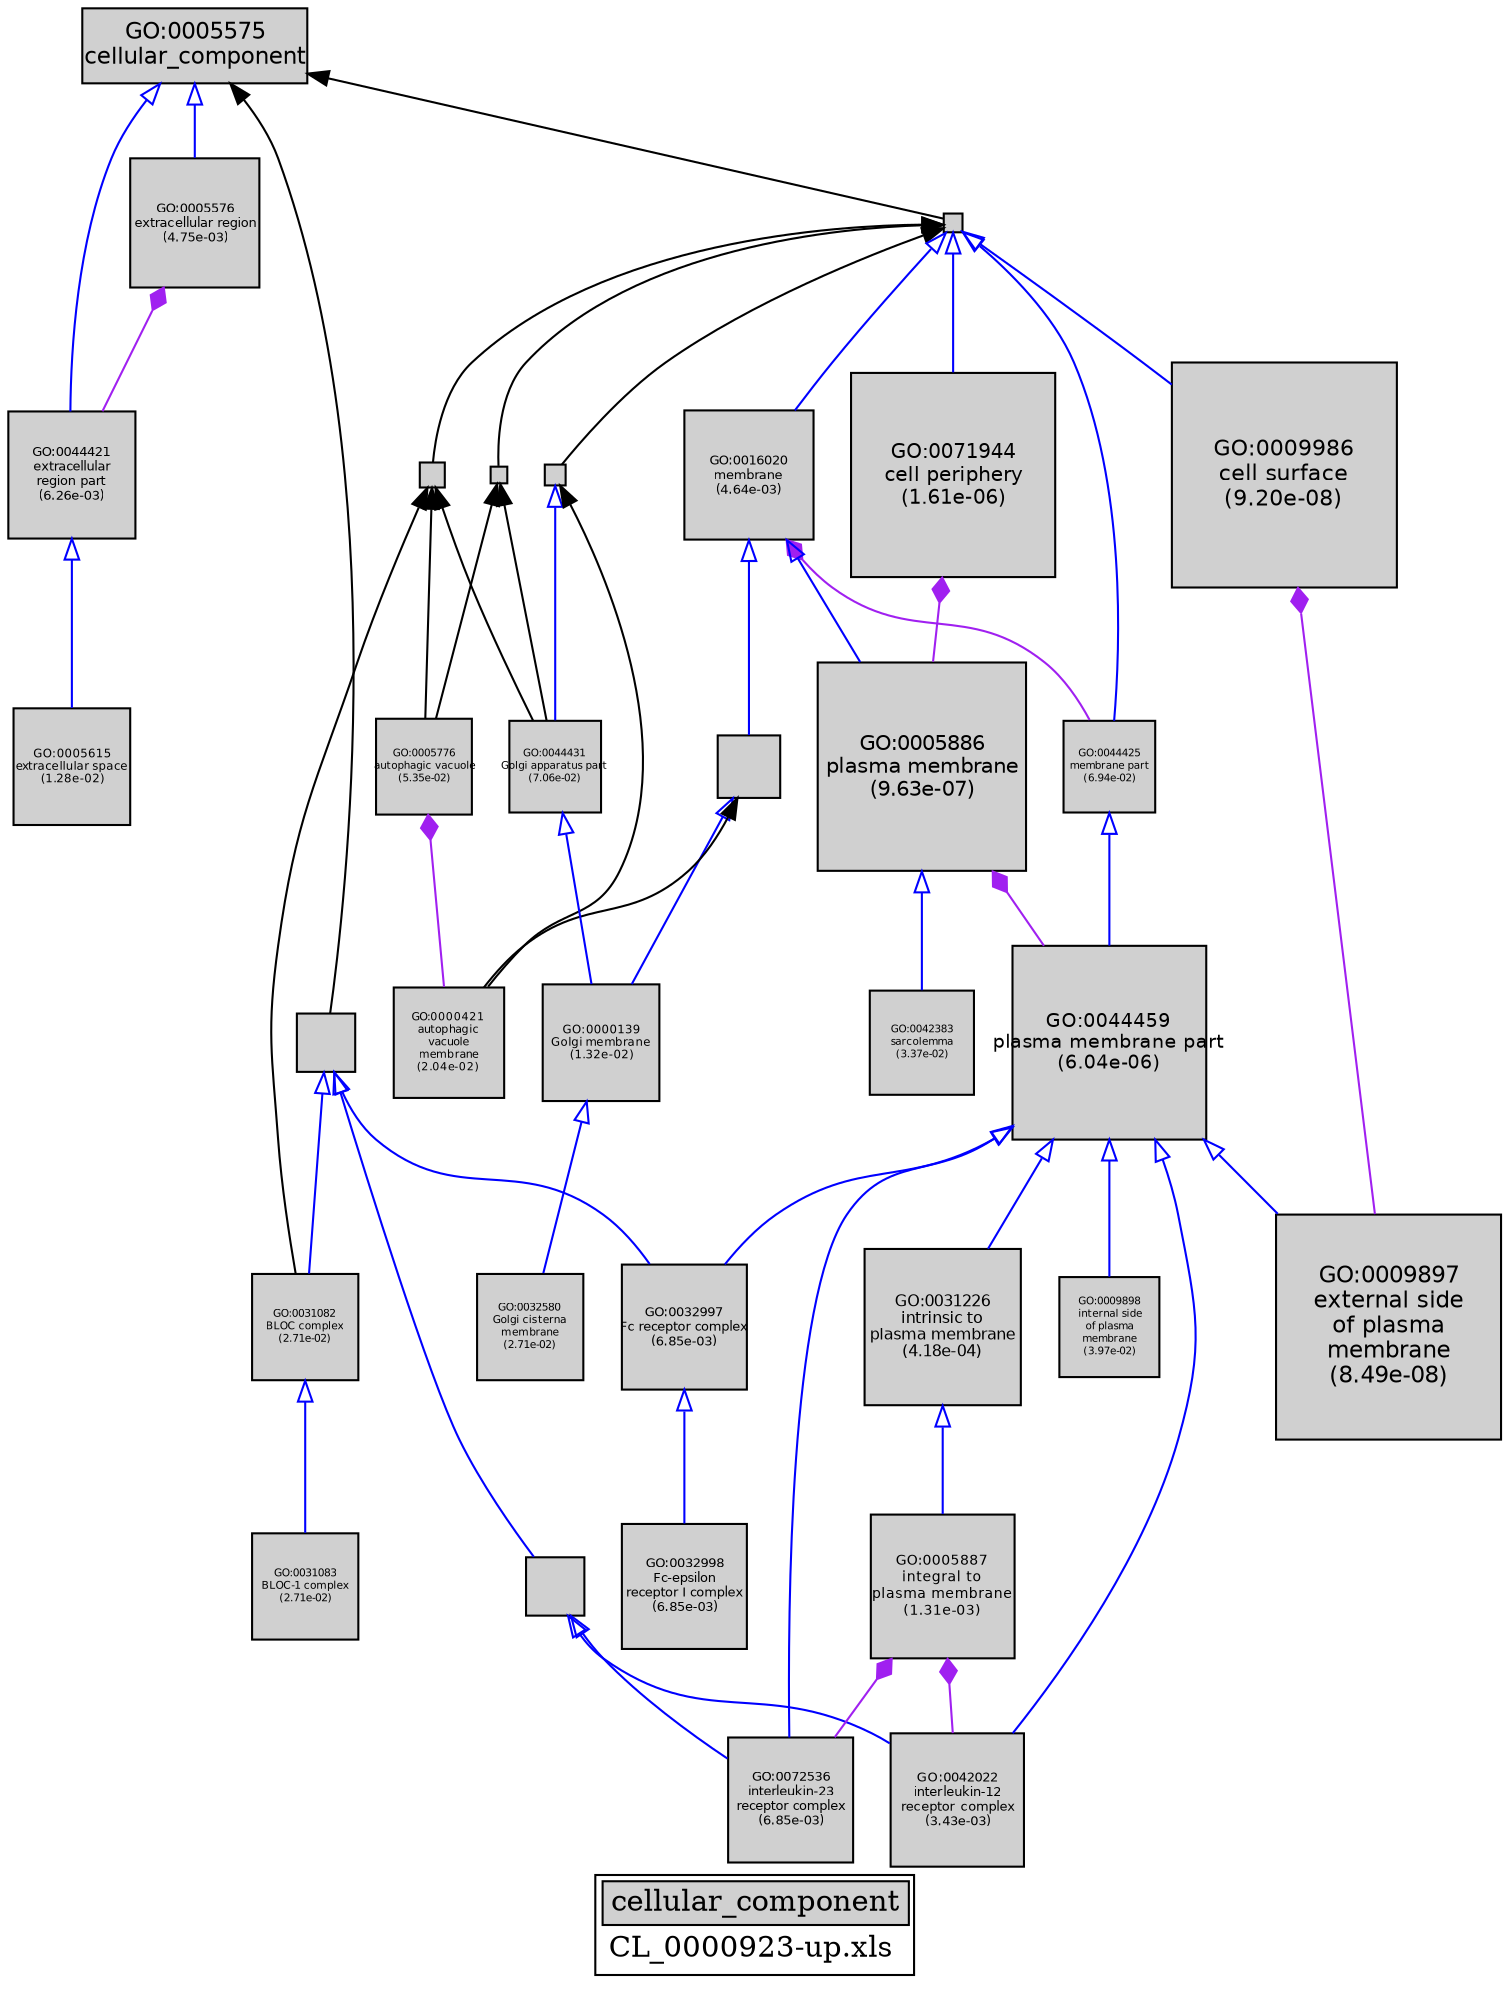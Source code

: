digraph "cellular_component" {
graph [ bgcolor = "#FFFFFF", label = <<TABLE COLOR="black" BGCOLOR="white"><TR><TD COLSPAN="2" BGCOLOR="#D0D0D0"><FONT COLOR="black">cellular_component</FONT></TD></TR><TR><TD BORDER="0">CL_0000923-up.xls</TD></TR></TABLE>> ];
node [ fontname = "Helvetica" ];

subgraph "nodes" {

node [ style = "filled", fixedsize = "true", width = 1, shape = "box", fontsize = 9, fillcolor = "#D0D0D0", fontcolor = "black", color = "black" ];

"GO:0044421" [ URL = "#GO:0044421", label = <<TABLE BORDER="0"><TR><TD>GO:0044421<BR/>extracellular<BR/>region part<BR/>(6.26e-03)</TD></TR></TABLE>>, width = 0.841455093319, shape = "box", fontsize = 6.0584766719, height = 0.841455093319 ];
"GO:0044446" [ URL = "#GO:0044446", label = "", width = 0.137003724352, shape = "box", height = 0.137003724352 ];
"GO:0009897" [ URL = "#GO:0009897", label = <<TABLE BORDER="0"><TR><TD>GO:0009897<BR/>external side<BR/>of plasma<BR/>membrane<BR/>(8.49e-08)</TD></TR></TABLE>>, width = 1.5, shape = "box", fontsize = 10.8, height = 1.5 ];
"GO:0009898" [ URL = "#GO:0009898", label = <<TABLE BORDER="0"><TR><TD>GO:0009898<BR/>internal side<BR/>of plasma<BR/>membrane<BR/>(3.97e-02)</TD></TR></TABLE>>, width = 0.67361035197, shape = "box", fontsize = 5.0, height = 0.67361035197 ];
"GO:0044464" [ URL = "#GO:0044464", label = "", width = 0.123379540417, shape = "box", height = 0.123379540417 ];
"GO:0044425" [ URL = "#GO:0044425", label = <<TABLE BORDER="0"><TR><TD>GO:0044425<BR/>membrane part<BR/>(6.94e-02)</TD></TR></TABLE>>, width = 0.614023645847, shape = "box", fontsize = 5.0, height = 0.614023645847 ];
"GO:0043235" [ URL = "#GO:0043235", label = "", width = 0.385151486238, shape = "box", height = 0.385151486238 ];
"GO:0032580" [ URL = "#GO:0032580", label = <<TABLE BORDER="0"><TR><TD>GO:0032580<BR/>Golgi cisterna<BR/>membrane<BR/>(2.71e-02)</TD></TR></TABLE>>, width = 0.71154910464, shape = "box", fontsize = 5.12315355341, height = 0.71154910464 ];
"GO:0005776" [ URL = "#GO:0005776", label = <<TABLE BORDER="0"><TR><TD>GO:0005776<BR/>autophagic vacuole<BR/>(5.35e-02)</TD></TR></TABLE>>, width = 0.642483438681, shape = "box", fontsize = 5.0, height = 0.642483438681 ];
"GO:0032998" [ URL = "#GO:0032998", label = <<TABLE BORDER="0"><TR><TD>GO:0032998<BR/>Fc-epsilon<BR/>receptor I complex<BR/>(6.85e-03)</TD></TR></TABLE>>, width = 0.834048929535, shape = "box", fontsize = 6.00515229265, height = 0.834048929535 ];
"GO:0044459" [ URL = "#GO:0044459", label = <<TABLE BORDER="0"><TR><TD>GO:0044459<BR/>plasma membrane part<BR/>(6.04e-06)</TD></TR></TABLE>>, width = 1.28970549686, shape = "box", fontsize = 9.28587957737, height = 1.28970549686 ];
"GO:0043231" [ URL = "#GO:0043231", label = "", width = 0.117367302923, shape = "box", height = 0.117367302923 ];
"GO:0044444" [ URL = "#GO:0044444", label = "", width = 0.162667030184, shape = "box", height = 0.162667030184 ];
"GO:0031226" [ URL = "#GO:0031226", label = <<TABLE BORDER="0"><TR><TD>GO:0031226<BR/>intrinsic to<BR/>plasma membrane<BR/>(4.18e-04)</TD></TR></TABLE>>, width = 1.03942668548, shape = "box", fontsize = 7.48387213544, height = 1.03942668548 ];
"GO:0031083" [ URL = "#GO:0031083", label = <<TABLE BORDER="0"><TR><TD>GO:0031083<BR/>BLOC-1 complex<BR/>(2.71e-02)</TD></TR></TABLE>>, width = 0.71154910464, shape = "box", fontsize = 5.12315355341, height = 0.71154910464 ];
"GO:0005615" [ URL = "#GO:0005615", label = <<TABLE BORDER="0"><TR><TD>GO:0005615<BR/>extracellular space<BR/>(1.28e-02)</TD></TR></TABLE>>, width = 0.780679175429, shape = "box", fontsize = 5.62089006309, height = 0.780679175429 ];
"GO:0042383" [ URL = "#GO:0042383", label = <<TABLE BORDER="0"><TR><TD>GO:0042383<BR/>sarcolemma<BR/>(3.37e-02)</TD></TR></TABLE>>, width = 0.690323981749, shape = "box", fontsize = 5.0, height = 0.690323981749 ];
"GO:0005575" [ URL = "#GO:0005575", label = <<TABLE BORDER="0"><TR><TD>GO:0005575<BR/>cellular_component</TD></TR></TABLE>>, width = 1.5, shape = "box", fontsize = 10.8 ];
"GO:0000139" [ URL = "#GO:0000139", label = <<TABLE BORDER="0"><TR><TD>GO:0000139<BR/>Golgi membrane<BR/>(1.32e-02)</TD></TR></TABLE>>, width = 0.777773033196, shape = "box", fontsize = 5.59996583901, height = 0.777773033196 ];
"GO:0031090" [ URL = "#GO:0031090", label = "", width = 0.420648069367, shape = "box", height = 0.420648069367 ];
"GO:0044431" [ URL = "#GO:0044431", label = <<TABLE BORDER="0"><TR><TD>GO:0044431<BR/>Golgi apparatus part<BR/>(7.06e-02)</TD></TR></TABLE>>, width = 0.612046974128, shape = "box", fontsize = 5.0, height = 0.612046974128 ];
"GO:0000421" [ URL = "#GO:0000421", label = <<TABLE BORDER="0"><TR><TD>GO:0000421<BR/>autophagic<BR/>vacuole<BR/>membrane<BR/>(2.04e-02)</TD></TR></TABLE>>, width = 0.738524569858, shape = "box", fontsize = 5.31737690298, height = 0.738524569858 ];
"GO:0043234" [ URL = "#GO:0043234", label = "", width = 0.38875536085, shape = "box", height = 0.38875536085 ];
"GO:0032997" [ URL = "#GO:0032997", label = <<TABLE BORDER="0"><TR><TD>GO:0032997<BR/>Fc receptor complex<BR/>(6.85e-03)</TD></TR></TABLE>>, width = 0.834048929535, shape = "box", fontsize = 6.00515229265, height = 0.834048929535 ];
"GO:0009986" [ URL = "#GO:0009986", label = <<TABLE BORDER="0"><TR><TD>GO:0009986<BR/>cell surface<BR/>(9.20e-08)</TD></TR></TABLE>>, width = 1.49634461348, shape = "box", fontsize = 10.773681217, height = 1.49634461348 ];
"GO:0042022" [ URL = "#GO:0042022", label = <<TABLE BORDER="0"><TR><TD>GO:0042022<BR/>interleukin-12<BR/>receptor complex<BR/>(3.43e-03)</TD></TR></TABLE>>, width = 0.889251304688, shape = "box", fontsize = 6.40260939375, height = 0.889251304688 ];
"GO:0005886" [ URL = "#GO:0005886", label = <<TABLE BORDER="0"><TR><TD>GO:0005886<BR/>plasma membrane<BR/>(9.63e-07)</TD></TR></TABLE>>, width = 1.38416136409, shape = "box", fontsize = 9.96596182142, height = 1.38416136409 ];
"GO:0071944" [ URL = "#GO:0071944", label = <<TABLE BORDER="0"><TR><TD>GO:0071944<BR/>cell periphery<BR/>(1.61e-06)</TD></TR></TABLE>>, width = 1.35841289579, shape = "box", fontsize = 9.78057284966, height = 1.35841289579 ];
"GO:0005887" [ URL = "#GO:0005887", label = <<TABLE BORDER="0"><TR><TD>GO:0005887<BR/>integral to<BR/>plasma membrane<BR/>(1.31e-03)</TD></TR></TABLE>>, width = 0.960969772737, shape = "box", fontsize = 6.9189823637, height = 0.960969772737 ];
"GO:0072536" [ URL = "#GO:0072536", label = <<TABLE BORDER="0"><TR><TD>GO:0072536<BR/>interleukin-23<BR/>receptor complex<BR/>(6.85e-03)</TD></TR></TABLE>>, width = 0.834048929535, shape = "box", fontsize = 6.00515229265, height = 0.834048929535 ];
"GO:0031082" [ URL = "#GO:0031082", label = <<TABLE BORDER="0"><TR><TD>GO:0031082<BR/>BLOC complex<BR/>(2.71e-02)</TD></TR></TABLE>>, width = 0.71154910464, shape = "box", fontsize = 5.12315355341, height = 0.71154910464 ];
"GO:0016020" [ URL = "#GO:0016020", label = <<TABLE BORDER="0"><TR><TD>GO:0016020<BR/>membrane<BR/>(4.64e-03)</TD></TR></TABLE>>, width = 0.865623558502, shape = "box", fontsize = 6.23248962121, height = 0.865623558502 ];
"GO:0005576" [ URL = "#GO:0005576", label = <<TABLE BORDER="0"><TR><TD>GO:0005576<BR/>extracellular region<BR/>(4.75e-03)</TD></TR></TABLE>>, width = 0.863738263167, shape = "box", fontsize = 6.2189154948, height = 0.863738263167 ];
}
subgraph "edges" {


edge [ dir = "back", weight = 1 ];
subgraph "regulates" {


edge [ color = "cyan", arrowtail = "none" ];
subgraph "positive" {


edge [ color = "green", arrowtail = "vee" ];
}
subgraph "negative" {


edge [ color = "red", arrowtail = "tee" ];
}
}
subgraph "part_of" {


edge [ color = "purple", arrowtail = "diamond", weight = 2.5 ];
"GO:0005576" -> "GO:0044421";
"GO:0016020" -> "GO:0044425";
"GO:0009986" -> "GO:0009897";
"GO:0005886" -> "GO:0044459";
"GO:0005887" -> "GO:0072536";
"GO:0071944" -> "GO:0005886";
"GO:0005887" -> "GO:0042022";
"GO:0005776" -> "GO:0000421";
}
subgraph "is_a" {


edge [ color = "blue", arrowtail = "empty", weight = 5.0 ];
"GO:0044459" -> "GO:0072536";
"GO:0044464" -> "GO:0009986";
"GO:0005886" -> "GO:0042383";
"GO:0043234" -> "GO:0032997";
"GO:0044459" -> "GO:0009898";
"GO:0032997" -> "GO:0032998";
"GO:0044464" -> "GO:0071944";
"GO:0016020" -> "GO:0031090";
"GO:0044459" -> "GO:0009897";
"GO:0043235" -> "GO:0072536";
"GO:0031226" -> "GO:0005887";
"GO:0031082" -> "GO:0031083";
"GO:0000139" -> "GO:0032580";
"GO:0044459" -> "GO:0032997";
"GO:0016020" -> "GO:0005886";
"GO:0044421" -> "GO:0005615";
"GO:0044464" -> "GO:0016020";
"GO:0044446" -> "GO:0044431";
"GO:0005575" -> "GO:0044421";
"GO:0031090" -> "GO:0000139";
"GO:0005575" -> "GO:0005576";
"GO:0043234" -> "GO:0043235";
"GO:0044425" -> "GO:0044459";
"GO:0044464" -> "GO:0044425";
"GO:0043235" -> "GO:0042022";
"GO:0044459" -> "GO:0042022";
"GO:0044459" -> "GO:0031226";
"GO:0043234" -> "GO:0031082";
"GO:0044431" -> "GO:0000139";
}
"GO:0044464" -> "GO:0043231";
"GO:0044464" -> "GO:0044446";
"GO:0031090" -> "GO:0000421";
"GO:0043231" -> "GO:0044431";
"GO:0044444" -> "GO:0044431";
"GO:0044444" -> "GO:0005776";
"GO:0005575" -> "GO:0044464";
"GO:0044444" -> "GO:0031082";
"GO:0043231" -> "GO:0005776";
"GO:0044446" -> "GO:0000421";
"GO:0005575" -> "GO:0043234";
"GO:0044464" -> "GO:0044444";
}
}
